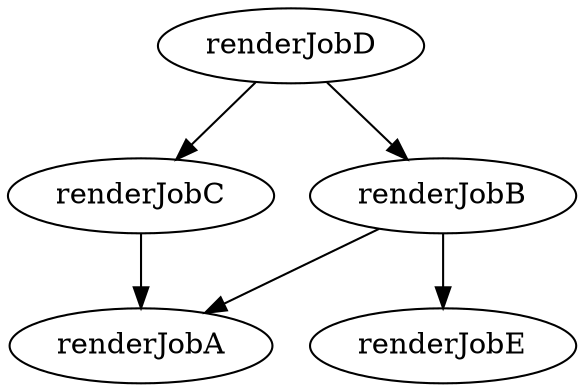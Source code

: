 digraph flowscript{
    renderJobA;
    renderJobB -> renderJobA;
    renderJobC -> renderJobA;

    renderJobD -> renderJobB;
    renderJobB -> renderJobE [condition="success"];
    renderJobD -> renderJobC;
}